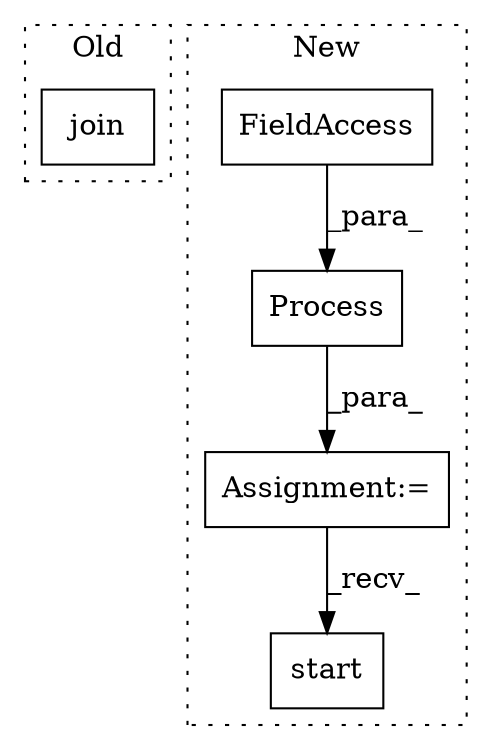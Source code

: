 digraph G {
subgraph cluster0 {
1 [label="join" a="32" s="2343" l="6" shape="box"];
label = "Old";
style="dotted";
}
subgraph cluster1 {
2 [label="Process" a="32" s="1952,2040" l="8,2" shape="box"];
3 [label="FieldAccess" a="22" s="1960" l="19" shape="box"];
4 [label="start" a="32" s="2076" l="7" shape="box"];
5 [label="Assignment:=" a="7" s="1935" l="1" shape="box"];
label = "New";
style="dotted";
}
2 -> 5 [label="_para_"];
3 -> 2 [label="_para_"];
5 -> 4 [label="_recv_"];
}
